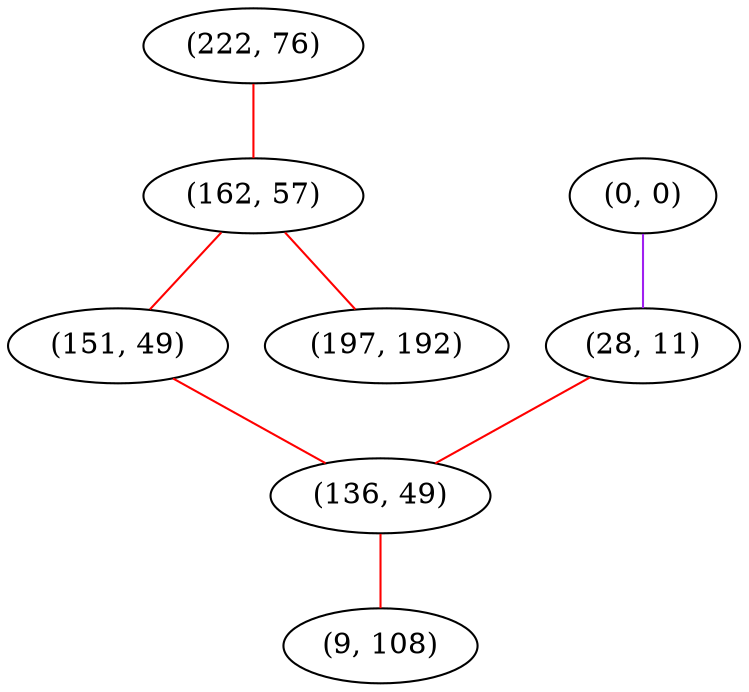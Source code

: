 graph "" {
"(222, 76)";
"(0, 0)";
"(162, 57)";
"(28, 11)";
"(151, 49)";
"(197, 192)";
"(136, 49)";
"(9, 108)";
"(222, 76)" -- "(162, 57)"  [color=red, key=0, weight=1];
"(0, 0)" -- "(28, 11)"  [color=purple, key=0, weight=4];
"(162, 57)" -- "(197, 192)"  [color=red, key=0, weight=1];
"(162, 57)" -- "(151, 49)"  [color=red, key=0, weight=1];
"(28, 11)" -- "(136, 49)"  [color=red, key=0, weight=1];
"(151, 49)" -- "(136, 49)"  [color=red, key=0, weight=1];
"(136, 49)" -- "(9, 108)"  [color=red, key=0, weight=1];
}
